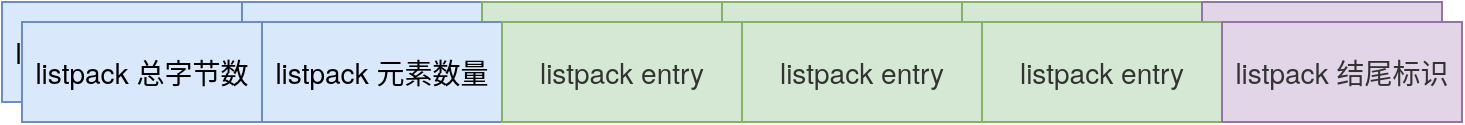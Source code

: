 <mxfile version="13.9.9" type="device"><diagram id="XWjDPo71EFLfBZgYKRg1" name="第 1 页"><mxGraphModel dx="946" dy="610" grid="1" gridSize="10" guides="1" tooltips="1" connect="1" arrows="1" fold="1" page="1" pageScale="1" pageWidth="827" pageHeight="1169" math="0" shadow="0"><root><mxCell id="0"/><mxCell id="1" parent="0"/><mxCell id="nakrcnRV3j1mkM718xJA-1" value="&lt;span style=&quot;font-family: &amp;quot;helvetica neue&amp;quot;, helvetica, arial, sans-serif; font-size: 14px;&quot;&gt;listpack 总字节数&lt;/span&gt;" style="rounded=0;whiteSpace=wrap;html=1;fillColor=#dae8fc;strokeColor=#6c8ebf;labelBackgroundColor=none;" vertex="1" parent="1"><mxGeometry x="120" y="150" width="120" height="50" as="geometry"/></mxCell><mxCell id="nakrcnRV3j1mkM718xJA-2" value="&lt;span style=&quot;font-family: &amp;quot;helvetica neue&amp;quot;, helvetica, arial, sans-serif; font-size: 14px;&quot;&gt;listpack&amp;nbsp;&lt;/span&gt;&lt;span style=&quot;font-family: &amp;quot;helvetica neue&amp;quot;, helvetica, arial, sans-serif; font-size: 14px;&quot;&gt;元素数量&lt;/span&gt;" style="rounded=0;whiteSpace=wrap;html=1;fillColor=#dae8fc;strokeColor=#6c8ebf;labelBackgroundColor=none;" vertex="1" parent="1"><mxGeometry x="240" y="150" width="120" height="50" as="geometry"/></mxCell><mxCell id="nakrcnRV3j1mkM718xJA-3" value="&lt;span style=&quot;color: rgb(51, 51, 51); font-family: &amp;quot;helvetica neue&amp;quot;, helvetica, arial, sans-serif; font-size: 14px; font-style: normal; font-weight: normal; letter-spacing: normal; text-indent: 0px; text-transform: none; word-spacing: 0px; text-decoration: none; display: inline; float: none;&quot;&gt;listpack entry&lt;/span&gt;" style="rounded=0;whiteSpace=wrap;html=1;fillColor=#d5e8d4;strokeColor=#82b366;labelBackgroundColor=none;" vertex="1" parent="1"><mxGeometry x="360" y="150" width="120" height="50" as="geometry"/></mxCell><mxCell id="nakrcnRV3j1mkM718xJA-4" value="&lt;span style=&quot;color: rgb(51, 51, 51); font-family: &amp;quot;helvetica neue&amp;quot;, helvetica, arial, sans-serif; font-size: 14px; font-style: normal; font-weight: normal; letter-spacing: normal; text-indent: 0px; text-transform: none; word-spacing: 0px; text-decoration: none; display: inline; float: none;&quot;&gt;listpack entry&lt;/span&gt;" style="rounded=0;whiteSpace=wrap;html=1;fillColor=#d5e8d4;strokeColor=#82b366;labelBackgroundColor=none;" vertex="1" parent="1"><mxGeometry x="480" y="150" width="120" height="50" as="geometry"/></mxCell><mxCell id="nakrcnRV3j1mkM718xJA-5" value="&lt;span style=&quot;color: rgb(51, 51, 51); font-family: &amp;quot;helvetica neue&amp;quot;, helvetica, arial, sans-serif; font-size: 14px; font-style: normal; font-weight: normal; letter-spacing: normal; text-indent: 0px; text-transform: none; word-spacing: 0px; text-decoration: none; display: inline; float: none;&quot;&gt;listpack entry&lt;/span&gt;" style="rounded=0;whiteSpace=wrap;html=1;fillColor=#d5e8d4;strokeColor=#82b366;labelBackgroundColor=none;" vertex="1" parent="1"><mxGeometry x="600" y="150" width="120" height="50" as="geometry"/></mxCell><mxCell id="nakrcnRV3j1mkM718xJA-6" value="&lt;span style=&quot;color: rgb(51, 51, 51); font-family: &amp;quot;helvetica neue&amp;quot;, helvetica, arial, sans-serif; font-size: 14px;&quot;&gt;listpack 结尾标识&lt;/span&gt;" style="rounded=0;whiteSpace=wrap;html=1;fillColor=#e1d5e7;strokeColor=#9673a6;labelBackgroundColor=none;" vertex="1" parent="1"><mxGeometry x="720" y="150" width="120" height="50" as="geometry"/></mxCell><mxCell id="nakrcnRV3j1mkM718xJA-7" value="&lt;span style=&quot;font-family: &amp;quot;helvetica neue&amp;quot;, helvetica, arial, sans-serif; font-size: 14px;&quot;&gt;listpack 总字节数&lt;/span&gt;" style="rounded=0;whiteSpace=wrap;html=1;fillColor=#dae8fc;strokeColor=#6c8ebf;labelBackgroundColor=none;" vertex="1" parent="1"><mxGeometry x="130" y="160" width="120" height="50" as="geometry"/></mxCell><mxCell id="nakrcnRV3j1mkM718xJA-8" value="&lt;span style=&quot;font-family: &amp;quot;helvetica neue&amp;quot;, helvetica, arial, sans-serif; font-size: 14px;&quot;&gt;listpack&amp;nbsp;&lt;/span&gt;&lt;span style=&quot;font-family: &amp;quot;helvetica neue&amp;quot;, helvetica, arial, sans-serif; font-size: 14px;&quot;&gt;元素数量&lt;/span&gt;" style="rounded=0;whiteSpace=wrap;html=1;fillColor=#dae8fc;strokeColor=#6c8ebf;labelBackgroundColor=none;" vertex="1" parent="1"><mxGeometry x="250" y="160" width="120" height="50" as="geometry"/></mxCell><mxCell id="nakrcnRV3j1mkM718xJA-9" value="&lt;span style=&quot;color: rgb(51, 51, 51); font-family: &amp;quot;helvetica neue&amp;quot;, helvetica, arial, sans-serif; font-size: 14px; font-style: normal; font-weight: normal; letter-spacing: normal; text-indent: 0px; text-transform: none; word-spacing: 0px; text-decoration: none; display: inline; float: none;&quot;&gt;listpack entry&lt;/span&gt;" style="rounded=0;whiteSpace=wrap;html=1;fillColor=#d5e8d4;strokeColor=#82b366;labelBackgroundColor=none;" vertex="1" parent="1"><mxGeometry x="370" y="160" width="120" height="50" as="geometry"/></mxCell><mxCell id="nakrcnRV3j1mkM718xJA-10" value="&lt;span style=&quot;color: rgb(51, 51, 51); font-family: &amp;quot;helvetica neue&amp;quot;, helvetica, arial, sans-serif; font-size: 14px; font-style: normal; font-weight: normal; letter-spacing: normal; text-indent: 0px; text-transform: none; word-spacing: 0px; text-decoration: none; display: inline; float: none;&quot;&gt;listpack entry&lt;/span&gt;" style="rounded=0;whiteSpace=wrap;html=1;fillColor=#d5e8d4;strokeColor=#82b366;labelBackgroundColor=none;" vertex="1" parent="1"><mxGeometry x="490" y="160" width="120" height="50" as="geometry"/></mxCell><mxCell id="nakrcnRV3j1mkM718xJA-11" value="&lt;span style=&quot;color: rgb(51, 51, 51); font-family: &amp;quot;helvetica neue&amp;quot;, helvetica, arial, sans-serif; font-size: 14px; font-style: normal; font-weight: normal; letter-spacing: normal; text-indent: 0px; text-transform: none; word-spacing: 0px; text-decoration: none; display: inline; float: none;&quot;&gt;listpack entry&lt;/span&gt;" style="rounded=0;whiteSpace=wrap;html=1;fillColor=#d5e8d4;strokeColor=#82b366;labelBackgroundColor=none;" vertex="1" parent="1"><mxGeometry x="610" y="160" width="120" height="50" as="geometry"/></mxCell><mxCell id="nakrcnRV3j1mkM718xJA-12" value="&lt;span style=&quot;color: rgb(51, 51, 51); font-family: &amp;quot;helvetica neue&amp;quot;, helvetica, arial, sans-serif; font-size: 14px;&quot;&gt;listpack 结尾标识&lt;/span&gt;" style="rounded=0;whiteSpace=wrap;html=1;fillColor=#e1d5e7;strokeColor=#9673a6;labelBackgroundColor=none;" vertex="1" parent="1"><mxGeometry x="730" y="160" width="120" height="50" as="geometry"/></mxCell></root></mxGraphModel></diagram></mxfile>